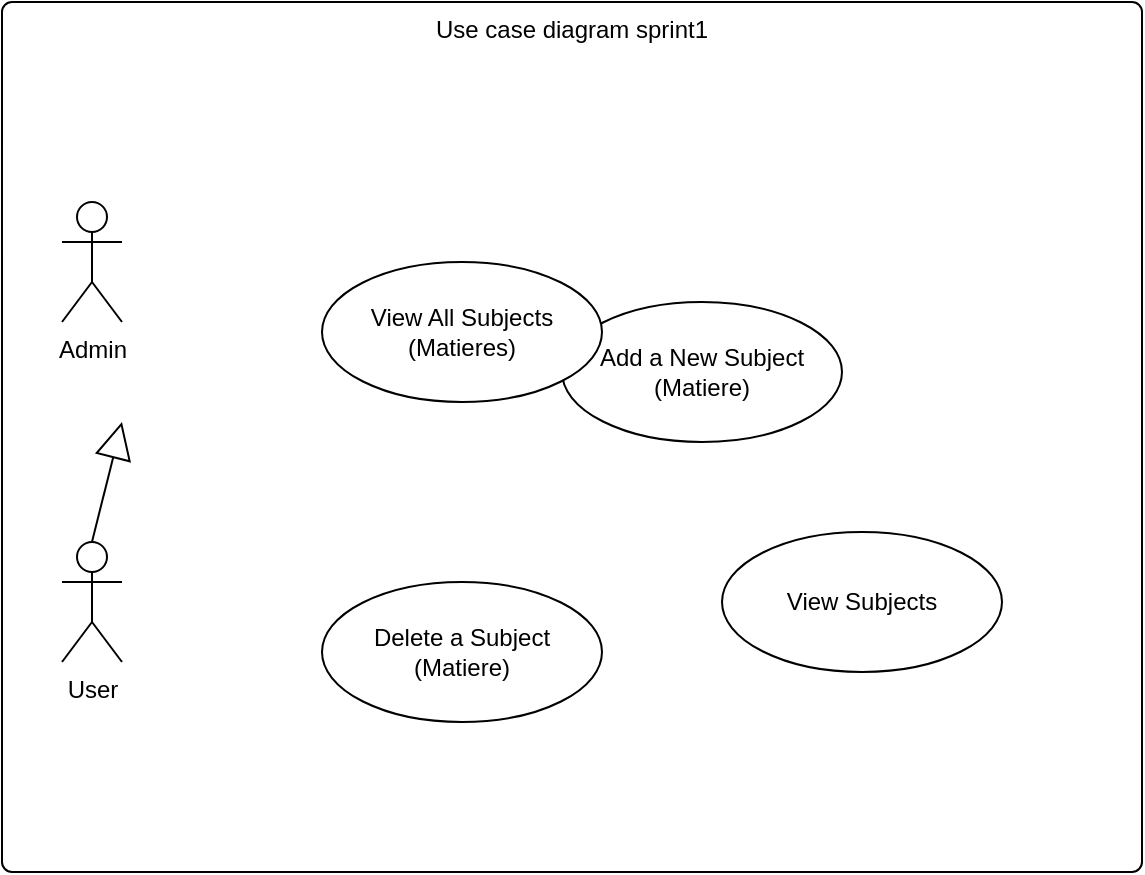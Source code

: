 <mxfile version="24.7.7">
  <diagram name="Page-1" id="8ZmfQkXeLpfdTQfihp56">
    <mxGraphModel dx="757" dy="623" grid="1" gridSize="10" guides="1" tooltips="1" connect="1" arrows="1" fold="1" page="1" pageScale="1" pageWidth="827" pageHeight="1169" math="0" shadow="0">
      <root>
        <mxCell id="0" />
        <mxCell id="1" parent="0" />
        <mxCell id="dyLEeCn-V7uKiIt8Ra9h-2" value="Use case diagram sprint1" style="html=1;align=center;verticalAlign=top;rounded=1;absoluteArcSize=1;arcSize=10;dashed=0;whiteSpace=wrap;" vertex="1" parent="1">
          <mxGeometry x="140" y="180" width="570" height="435" as="geometry" />
        </mxCell>
        <mxCell id="dyLEeCn-V7uKiIt8Ra9h-3" value="Admin" style="shape=umlActor;verticalLabelPosition=bottom;verticalAlign=top;html=1;" vertex="1" parent="1">
          <mxGeometry x="170" y="280" width="30" height="60" as="geometry" />
        </mxCell>
        <mxCell id="dyLEeCn-V7uKiIt8Ra9h-4" value="User" style="shape=umlActor;verticalLabelPosition=bottom;verticalAlign=top;html=1;" vertex="1" parent="1">
          <mxGeometry x="170" y="450" width="30" height="60" as="geometry" />
        </mxCell>
        <mxCell id="dyLEeCn-V7uKiIt8Ra9h-5" value="" style="endArrow=block;endSize=16;endFill=0;html=1;rounded=0;exitX=0.5;exitY=0;exitDx=0;exitDy=0;exitPerimeter=0;" edge="1" parent="1" source="dyLEeCn-V7uKiIt8Ra9h-4">
          <mxGeometry width="160" relative="1" as="geometry">
            <mxPoint x="260" y="390" as="sourcePoint" />
            <mxPoint x="200" y="390" as="targetPoint" />
          </mxGeometry>
        </mxCell>
        <mxCell id="dyLEeCn-V7uKiIt8Ra9h-7" value="Add a New Subject (Matiere)" style="ellipse;whiteSpace=wrap;html=1;" vertex="1" parent="1">
          <mxGeometry x="420" y="330" width="140" height="70" as="geometry" />
        </mxCell>
        <mxCell id="dyLEeCn-V7uKiIt8Ra9h-8" value="View All Subjects (Matieres)" style="ellipse;whiteSpace=wrap;html=1;" vertex="1" parent="1">
          <mxGeometry x="300" y="310" width="140" height="70" as="geometry" />
        </mxCell>
        <mxCell id="dyLEeCn-V7uKiIt8Ra9h-9" value="Delete a Subject (Matiere)" style="ellipse;whiteSpace=wrap;html=1;" vertex="1" parent="1">
          <mxGeometry x="300" y="470" width="140" height="70" as="geometry" />
        </mxCell>
        <mxCell id="dyLEeCn-V7uKiIt8Ra9h-10" value="View Subjects" style="ellipse;whiteSpace=wrap;html=1;" vertex="1" parent="1">
          <mxGeometry x="500" y="445" width="140" height="70" as="geometry" />
        </mxCell>
      </root>
    </mxGraphModel>
  </diagram>
</mxfile>
